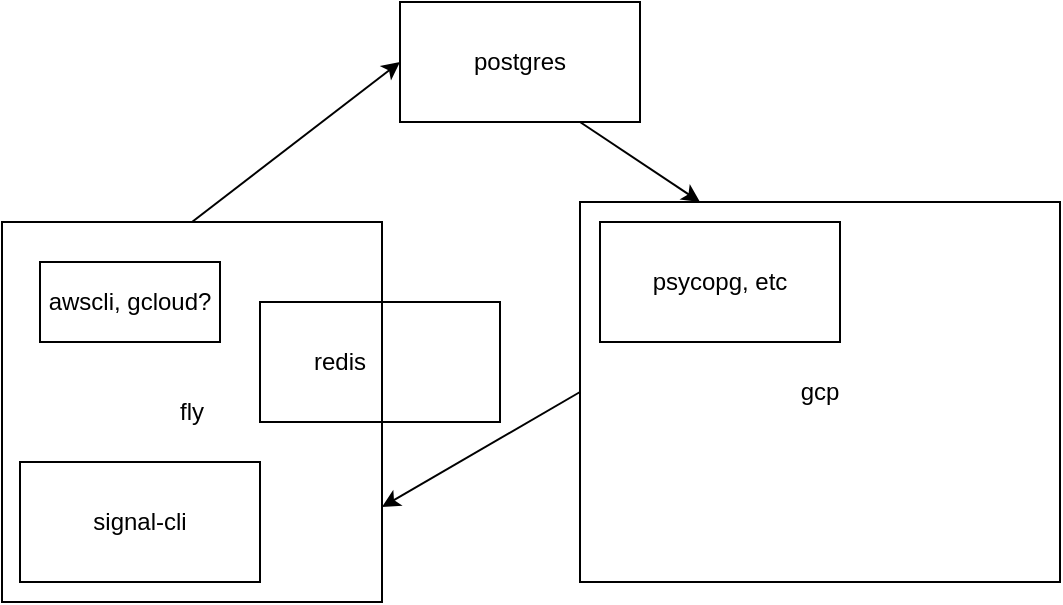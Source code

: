 <mxfile version="16.0.3" type="github">
  <diagram id="hZx8prxlAFbmcO8pOgQ3" name="Page-1">
    <mxGraphModel dx="558" dy="436" grid="1" gridSize="10" guides="1" tooltips="1" connect="1" arrows="1" fold="1" page="1" pageScale="1" pageWidth="850" pageHeight="1100" math="0" shadow="0">
      <root>
        <mxCell id="0" />
        <mxCell id="1" parent="0" />
        <mxCell id="qiKkZnuHFG8k8qks4Bed-1" value="signal-cli" style="rounded=0;whiteSpace=wrap;html=1;" vertex="1" parent="1">
          <mxGeometry x="80" y="290" width="120" height="60" as="geometry" />
        </mxCell>
        <mxCell id="qiKkZnuHFG8k8qks4Bed-2" value="postgres" style="rounded=0;whiteSpace=wrap;html=1;" vertex="1" parent="1">
          <mxGeometry x="270" y="60" width="120" height="60" as="geometry" />
        </mxCell>
        <mxCell id="qiKkZnuHFG8k8qks4Bed-3" value="fly" style="whiteSpace=wrap;html=1;aspect=fixed;fillColor=none;" vertex="1" parent="1">
          <mxGeometry x="71" y="170" width="190" height="190" as="geometry" />
        </mxCell>
        <mxCell id="qiKkZnuHFG8k8qks4Bed-4" value="awscli, gcloud?" style="rounded=0;whiteSpace=wrap;html=1;fillColor=none;" vertex="1" parent="1">
          <mxGeometry x="90" y="190" width="90" height="40" as="geometry" />
        </mxCell>
        <mxCell id="qiKkZnuHFG8k8qks4Bed-5" value="redis&amp;nbsp; &amp;nbsp; &amp;nbsp; &amp;nbsp; &amp;nbsp; &amp;nbsp;&amp;nbsp;" style="rounded=0;whiteSpace=wrap;html=1;fillColor=none;" vertex="1" parent="1">
          <mxGeometry x="200" y="210" width="120" height="60" as="geometry" />
        </mxCell>
        <mxCell id="qiKkZnuHFG8k8qks4Bed-6" value="gcp" style="rounded=0;whiteSpace=wrap;html=1;fillColor=none;" vertex="1" parent="1">
          <mxGeometry x="360" y="160" width="240" height="190" as="geometry" />
        </mxCell>
        <mxCell id="qiKkZnuHFG8k8qks4Bed-7" value="psycopg, etc" style="rounded=0;whiteSpace=wrap;html=1;fillColor=none;" vertex="1" parent="1">
          <mxGeometry x="370" y="170" width="120" height="60" as="geometry" />
        </mxCell>
        <mxCell id="qiKkZnuHFG8k8qks4Bed-14" value="" style="endArrow=classic;html=1;rounded=0;exitX=0.75;exitY=1;exitDx=0;exitDy=0;entryX=0.25;entryY=0;entryDx=0;entryDy=0;" edge="1" parent="1" source="qiKkZnuHFG8k8qks4Bed-2" target="qiKkZnuHFG8k8qks4Bed-6">
          <mxGeometry width="50" height="50" relative="1" as="geometry">
            <mxPoint x="310" y="220" as="sourcePoint" />
            <mxPoint x="360" y="170" as="targetPoint" />
          </mxGeometry>
        </mxCell>
        <mxCell id="qiKkZnuHFG8k8qks4Bed-15" value="" style="endArrow=classic;html=1;rounded=0;entryX=1;entryY=0.75;entryDx=0;entryDy=0;exitX=0;exitY=0.5;exitDx=0;exitDy=0;" edge="1" parent="1" source="qiKkZnuHFG8k8qks4Bed-6" target="qiKkZnuHFG8k8qks4Bed-3">
          <mxGeometry width="50" height="50" relative="1" as="geometry">
            <mxPoint x="350" y="280" as="sourcePoint" />
            <mxPoint x="400" y="230" as="targetPoint" />
          </mxGeometry>
        </mxCell>
        <mxCell id="qiKkZnuHFG8k8qks4Bed-19" value="" style="endArrow=classic;html=1;rounded=0;entryX=0;entryY=0.5;entryDx=0;entryDy=0;exitX=0.5;exitY=0;exitDx=0;exitDy=0;" edge="1" parent="1" source="qiKkZnuHFG8k8qks4Bed-3" target="qiKkZnuHFG8k8qks4Bed-2">
          <mxGeometry width="50" height="50" relative="1" as="geometry">
            <mxPoint x="220" y="270" as="sourcePoint" />
            <mxPoint x="270" y="220" as="targetPoint" />
          </mxGeometry>
        </mxCell>
      </root>
    </mxGraphModel>
  </diagram>
</mxfile>
